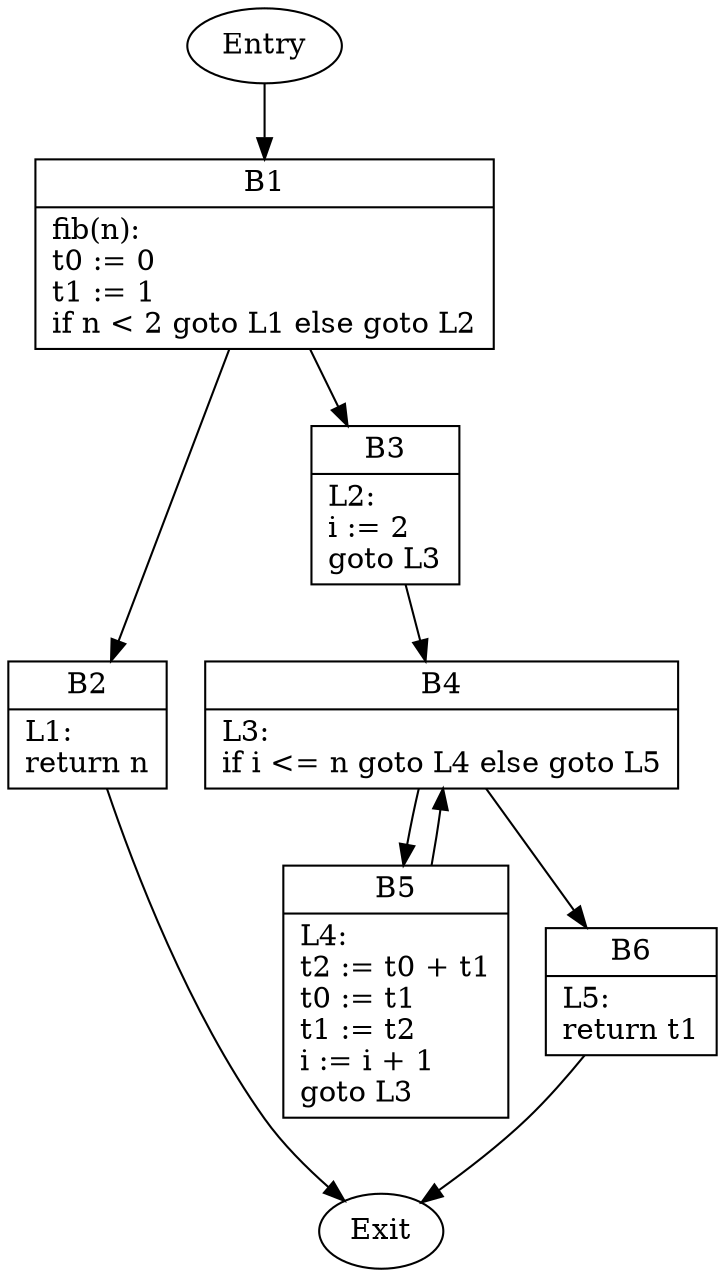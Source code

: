 digraph CFG {
    B1 [shape=record label="{B1|fib(n):\lt0 := 0\lt1 := 1\lif n \< 2 goto L1 else goto L2\l}"];
    B2 [shape=record label="{B2|L1:\lreturn n\l}"];
    B3 [shape=record label="{B3|L2:\li := 2\lgoto L3\l}"];
    B4 [shape=record label="{B4|L3:\lif i \<= n goto L4 else goto L5\l}"];
    B5 [shape=record label="{B5|L4:\lt2 := t0 + t1\lt0 := t1\lt1 := t2\li := i + 1\lgoto L3\l}"];
    B6 [shape=record label="{B6|L5:\lreturn t1\l}"];
    Entry -> B1;
    B1 -> B2;
    B1 -> B3;
    B2 -> Exit;
    B3 -> B4;
    B4 -> B5;
    B4 -> B6;
    B5 -> B4;
    B6 -> Exit;
}
